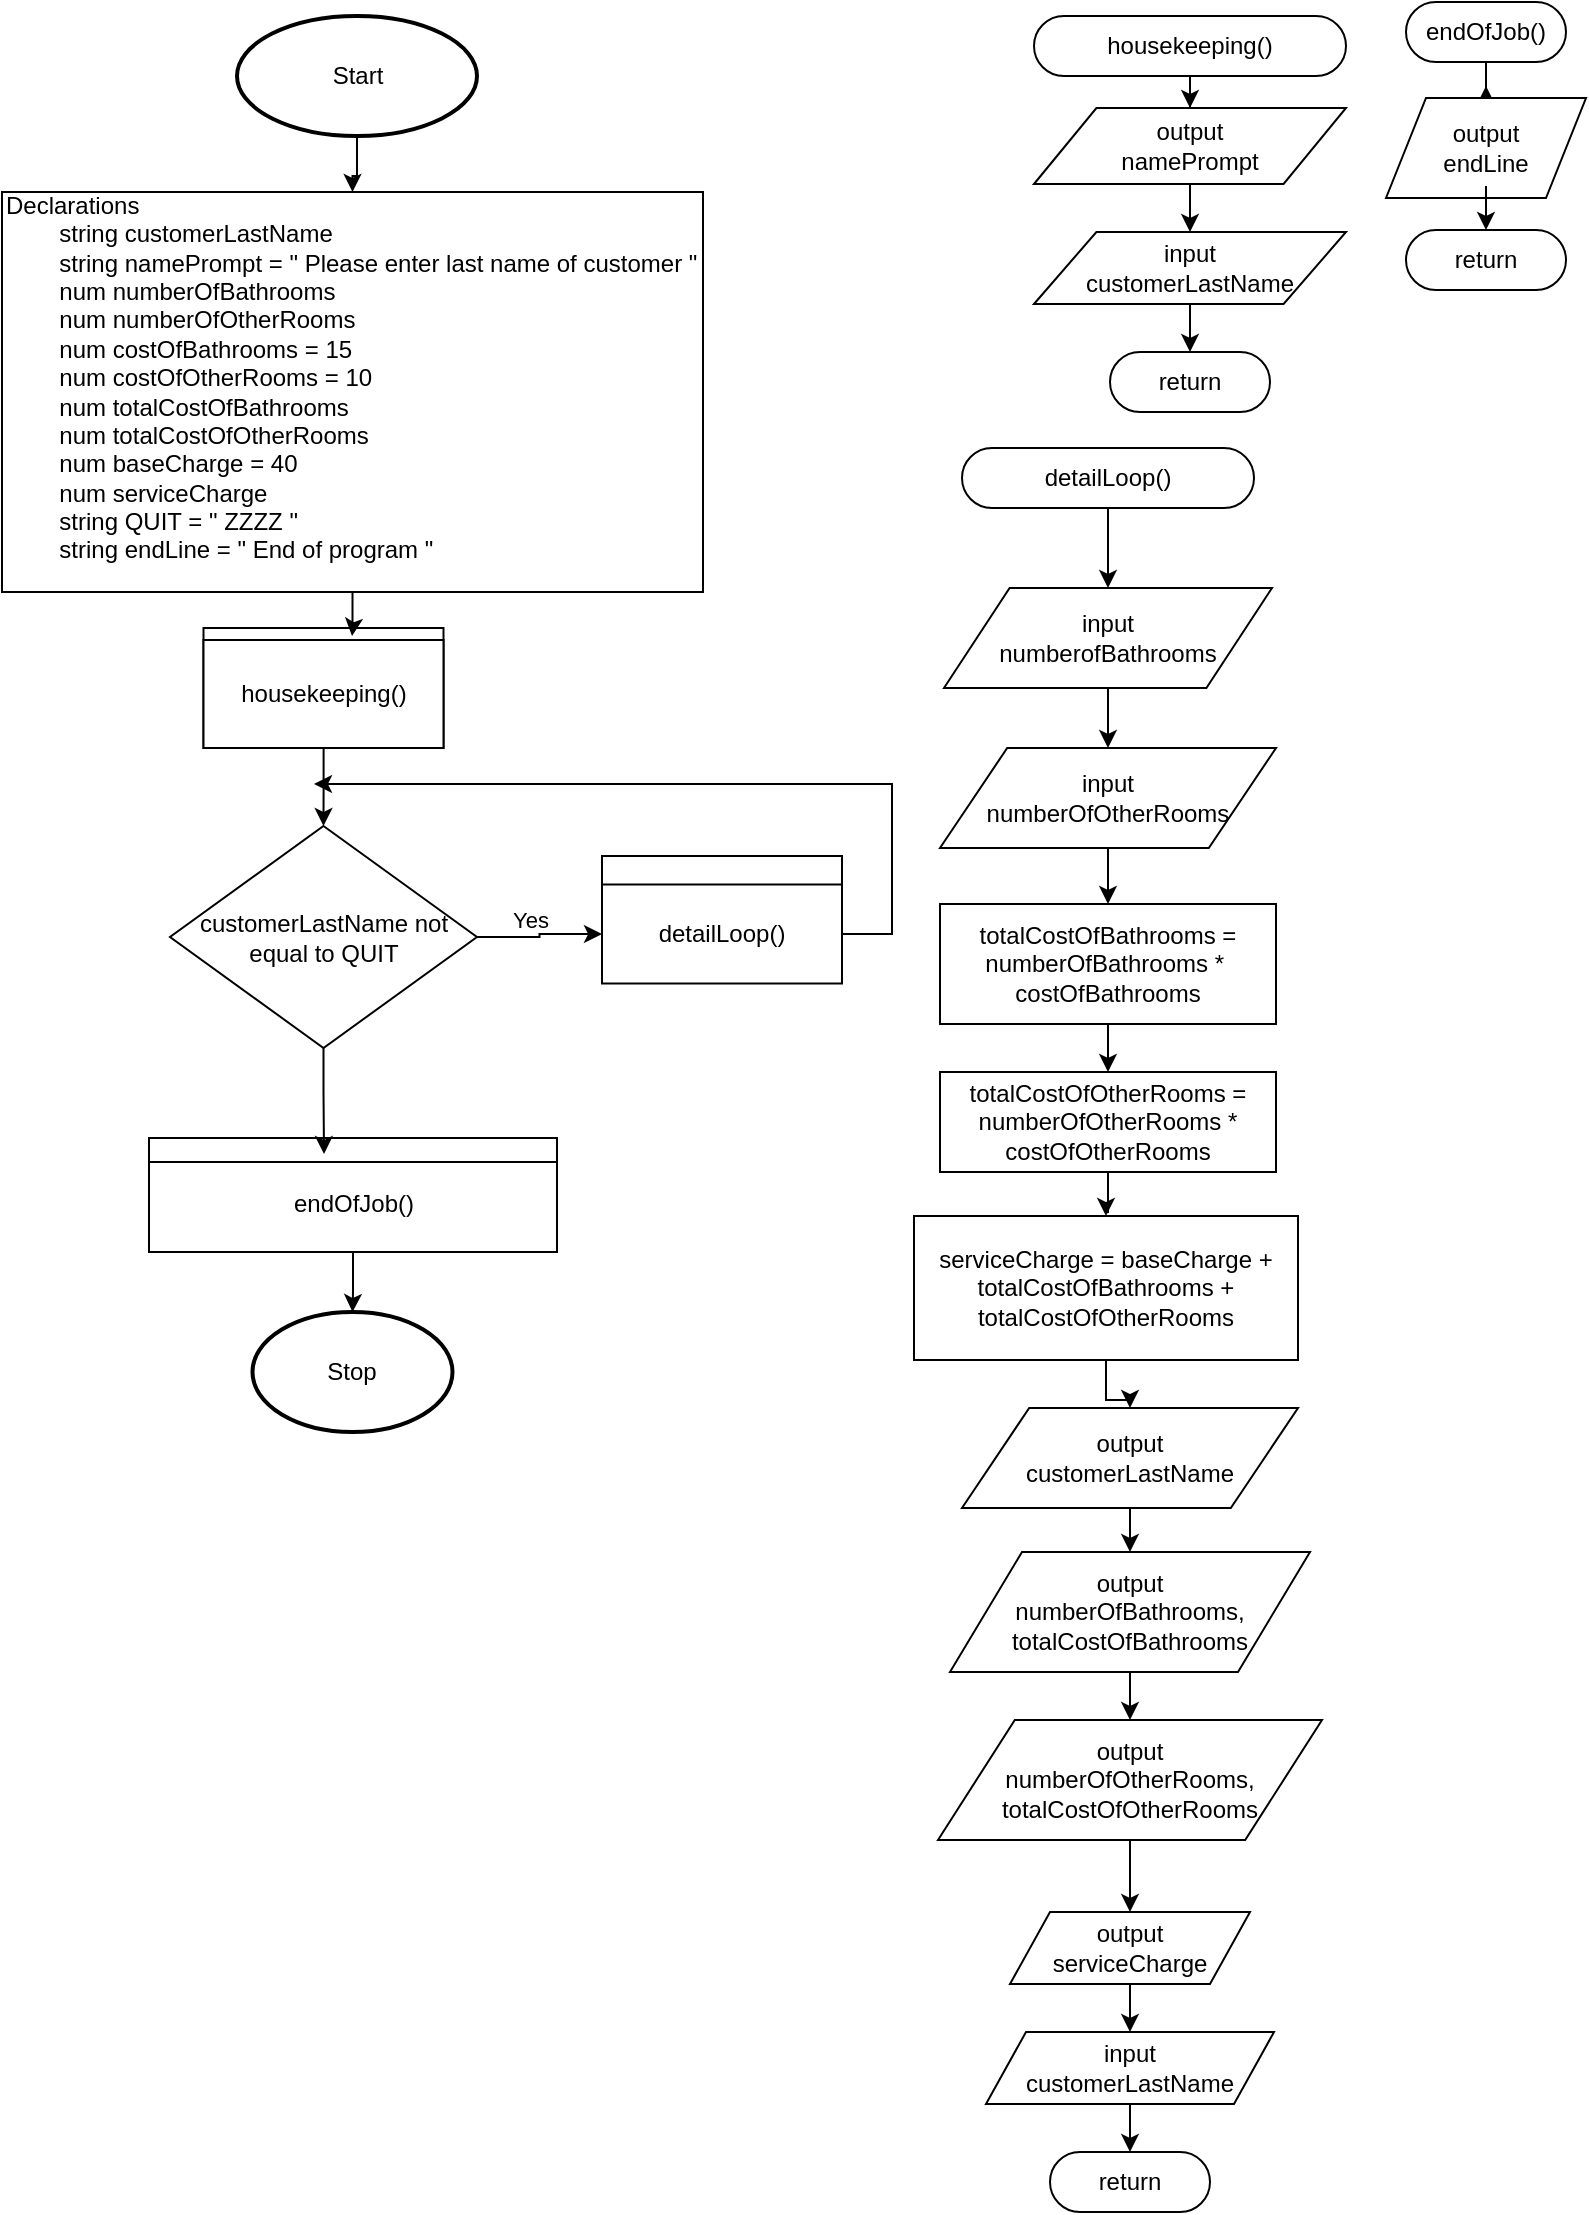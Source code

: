 <mxfile version="26.1.1">
  <diagram id="C5RBs43oDa-KdzZeNtuy" name="Page-1">
    <mxGraphModel dx="2074" dy="1204" grid="1" gridSize="12" guides="1" tooltips="1" connect="1" arrows="1" fold="1" page="1" pageScale="1" pageWidth="827" pageHeight="1169" math="0" shadow="0">
      <root>
        <mxCell id="WIyWlLk6GJQsqaUBKTNV-0" />
        <mxCell id="WIyWlLk6GJQsqaUBKTNV-1" parent="WIyWlLk6GJQsqaUBKTNV-0" />
        <mxCell id="09TjNsZcq6WUHKC7I4qy-29" style="edgeStyle=orthogonalEdgeStyle;rounded=0;orthogonalLoop=1;jettySize=auto;html=1;labelBackgroundColor=none;fontColor=default;" parent="WIyWlLk6GJQsqaUBKTNV-1" source="09TjNsZcq6WUHKC7I4qy-8" target="09TjNsZcq6WUHKC7I4qy-9" edge="1">
          <mxGeometry relative="1" as="geometry" />
        </mxCell>
        <mxCell id="09TjNsZcq6WUHKC7I4qy-8" value="Start" style="strokeWidth=2;html=1;shape=mxgraph.flowchart.start_1;whiteSpace=wrap;labelBackgroundColor=none;" parent="WIyWlLk6GJQsqaUBKTNV-1" vertex="1">
          <mxGeometry x="117.5" y="24" width="120" height="60" as="geometry" />
        </mxCell>
        <mxCell id="09TjNsZcq6WUHKC7I4qy-9" value="Declarations&lt;div&gt;&lt;span style=&quot;white-space: pre;&quot;&gt;&#x9;&lt;/span&gt;string customerLastName&lt;br&gt;&lt;/div&gt;&lt;div&gt;&lt;span style=&quot;white-space: pre;&quot;&gt;&#x9;&lt;/span&gt;string namePrompt = &quot; Please enter last name of customer &quot;&lt;br&gt;&lt;/div&gt;&lt;div&gt;&lt;span style=&quot;white-space: pre;&quot;&gt;&#x9;&lt;/span&gt;num numberOfBathrooms&lt;/div&gt;&lt;div&gt;&lt;span style=&quot;white-space: pre;&quot;&gt;&#x9;&lt;/span&gt;num numberOfOtherRooms&lt;/div&gt;&lt;div&gt;&lt;span style=&quot;white-space: pre;&quot;&gt;&#x9;&lt;/span&gt;num costOfBathrooms = 15&lt;br&gt;&lt;/div&gt;&lt;div&gt;&lt;span style=&quot;white-space: pre;&quot;&gt;&#x9;&lt;/span&gt;num costOfOtherRooms = 10&lt;br&gt;&lt;/div&gt;&lt;div&gt;&lt;span style=&quot;white-space: pre;&quot;&gt;&#x9;&lt;/span&gt;num totalCostOfBathrooms&lt;br&gt;&lt;/div&gt;&lt;div&gt;&lt;span style=&quot;white-space: pre;&quot;&gt;&#x9;&lt;/span&gt;num totalCostOfOtherRooms&lt;br&gt;&lt;/div&gt;&lt;div&gt;&lt;span style=&quot;white-space: pre;&quot;&gt;&#x9;&lt;/span&gt;num baseCharge = 40&lt;/div&gt;&lt;div&gt;&lt;span style=&quot;white-space: pre;&quot;&gt;&#x9;&lt;/span&gt;num serviceCharge&amp;nbsp;&lt;/div&gt;&lt;div&gt;&lt;span style=&quot;white-space: pre;&quot;&gt;&#x9;&lt;/span&gt;string QUIT = &quot; ZZZZ &quot;&amp;nbsp;&lt;br&gt;&lt;/div&gt;&lt;div&gt;&lt;span style=&quot;white-space: pre;&quot;&gt;&#x9;&lt;/span&gt;string endLine = &quot; End of program &quot;&amp;nbsp;&lt;br&gt;&lt;/div&gt;&lt;div&gt;&lt;br&gt;&lt;/div&gt;" style="rounded=0;whiteSpace=wrap;html=1;align=left;labelBackgroundColor=none;" parent="WIyWlLk6GJQsqaUBKTNV-1" vertex="1">
          <mxGeometry y="112" width="350.5" height="200" as="geometry" />
        </mxCell>
        <mxCell id="09TjNsZcq6WUHKC7I4qy-55" style="edgeStyle=orthogonalEdgeStyle;rounded=0;orthogonalLoop=1;jettySize=auto;html=1;labelBackgroundColor=none;fontColor=default;" parent="WIyWlLk6GJQsqaUBKTNV-1" source="09TjNsZcq6WUHKC7I4qy-31" target="09TjNsZcq6WUHKC7I4qy-47" edge="1">
          <mxGeometry relative="1" as="geometry" />
        </mxCell>
        <mxCell id="09TjNsZcq6WUHKC7I4qy-56" value="Yes" style="edgeLabel;html=1;align=center;verticalAlign=middle;resizable=0;points=[];labelBackgroundColor=none;" parent="09TjNsZcq6WUHKC7I4qy-55" vertex="1" connectable="0">
          <mxGeometry x="-0.217" y="-3" relative="1" as="geometry">
            <mxPoint x="1" y="-12" as="offset" />
          </mxGeometry>
        </mxCell>
        <mxCell id="09TjNsZcq6WUHKC7I4qy-31" value="customerLastName not equal to QUIT" style="shape=rhombus;html=1;dashed=0;whiteSpace=wrap;perimeter=rhombusPerimeter;labelBackgroundColor=none;" parent="WIyWlLk6GJQsqaUBKTNV-1" vertex="1">
          <mxGeometry x="84" y="429" width="153.5" height="111" as="geometry" />
        </mxCell>
        <mxCell id="09TjNsZcq6WUHKC7I4qy-34" style="edgeStyle=orthogonalEdgeStyle;rounded=0;orthogonalLoop=1;jettySize=auto;html=1;entryX=0.5;entryY=0;entryDx=0;entryDy=0;labelBackgroundColor=none;fontColor=default;" parent="WIyWlLk6GJQsqaUBKTNV-1" source="09TjNsZcq6WUHKC7I4qy-32" target="09TjNsZcq6WUHKC7I4qy-33" edge="1">
          <mxGeometry relative="1" as="geometry" />
        </mxCell>
        <mxCell id="09TjNsZcq6WUHKC7I4qy-32" value="housekeeping()" style="html=1;dashed=0;whiteSpace=wrap;shape=mxgraph.dfd.start;labelBackgroundColor=none;" parent="WIyWlLk6GJQsqaUBKTNV-1" vertex="1">
          <mxGeometry x="516" y="24" width="156" height="30" as="geometry" />
        </mxCell>
        <mxCell id="09TjNsZcq6WUHKC7I4qy-38" style="edgeStyle=orthogonalEdgeStyle;rounded=0;orthogonalLoop=1;jettySize=auto;html=1;labelBackgroundColor=none;fontColor=default;" parent="WIyWlLk6GJQsqaUBKTNV-1" source="09TjNsZcq6WUHKC7I4qy-33" target="09TjNsZcq6WUHKC7I4qy-35" edge="1">
          <mxGeometry relative="1" as="geometry" />
        </mxCell>
        <mxCell id="09TjNsZcq6WUHKC7I4qy-33" value="output&lt;div&gt;namePrompt&lt;/div&gt;" style="shape=parallelogram;perimeter=parallelogramPerimeter;whiteSpace=wrap;html=1;dashed=0;labelBackgroundColor=none;" parent="WIyWlLk6GJQsqaUBKTNV-1" vertex="1">
          <mxGeometry x="516" y="70" width="156" height="38" as="geometry" />
        </mxCell>
        <mxCell id="09TjNsZcq6WUHKC7I4qy-99" style="edgeStyle=orthogonalEdgeStyle;rounded=0;orthogonalLoop=1;jettySize=auto;html=1;" parent="WIyWlLk6GJQsqaUBKTNV-1" source="09TjNsZcq6WUHKC7I4qy-35" target="09TjNsZcq6WUHKC7I4qy-36" edge="1">
          <mxGeometry relative="1" as="geometry" />
        </mxCell>
        <mxCell id="09TjNsZcq6WUHKC7I4qy-35" value="input&lt;div&gt;customerLastName&lt;/div&gt;" style="shape=parallelogram;perimeter=parallelogramPerimeter;whiteSpace=wrap;html=1;dashed=0;labelBackgroundColor=none;" parent="WIyWlLk6GJQsqaUBKTNV-1" vertex="1">
          <mxGeometry x="516" y="132" width="156" height="36" as="geometry" />
        </mxCell>
        <mxCell id="09TjNsZcq6WUHKC7I4qy-36" value="return" style="html=1;dashed=0;whiteSpace=wrap;shape=mxgraph.dfd.start;labelBackgroundColor=none;" parent="WIyWlLk6GJQsqaUBKTNV-1" vertex="1">
          <mxGeometry x="554" y="192" width="80" height="30" as="geometry" />
        </mxCell>
        <mxCell id="09TjNsZcq6WUHKC7I4qy-40" value="" style="swimlane;startSize=0;labelBackgroundColor=none;" parent="WIyWlLk6GJQsqaUBKTNV-1" vertex="1">
          <mxGeometry x="77.5" y="585" width="200" height="48" as="geometry" />
        </mxCell>
        <mxCell id="09TjNsZcq6WUHKC7I4qy-41" value="endOfJob()" style="rounded=0;whiteSpace=wrap;html=1;labelBackgroundColor=none;" parent="09TjNsZcq6WUHKC7I4qy-40" vertex="1">
          <mxGeometry x="-4" y="9" width="204" height="48" as="geometry" />
        </mxCell>
        <mxCell id="09TjNsZcq6WUHKC7I4qy-42" value="" style="rounded=0;whiteSpace=wrap;html=1;labelBackgroundColor=none;" parent="09TjNsZcq6WUHKC7I4qy-40" vertex="1">
          <mxGeometry x="-4" width="204" height="12" as="geometry" />
        </mxCell>
        <mxCell id="09TjNsZcq6WUHKC7I4qy-46" value="" style="rounded=0;whiteSpace=wrap;html=1;labelBackgroundColor=none;" parent="WIyWlLk6GJQsqaUBKTNV-1" vertex="1">
          <mxGeometry x="300" y="444" width="120" height="60" as="geometry" />
        </mxCell>
        <mxCell id="09TjNsZcq6WUHKC7I4qy-101" style="edgeStyle=orthogonalEdgeStyle;rounded=0;orthogonalLoop=1;jettySize=auto;html=1;" parent="WIyWlLk6GJQsqaUBKTNV-1" source="09TjNsZcq6WUHKC7I4qy-47" edge="1">
          <mxGeometry relative="1" as="geometry">
            <mxPoint x="156" y="408" as="targetPoint" />
            <Array as="points">
              <mxPoint x="445" y="483" />
            </Array>
          </mxGeometry>
        </mxCell>
        <mxCell id="09TjNsZcq6WUHKC7I4qy-47" value="detailLoop()" style="rounded=0;whiteSpace=wrap;html=1;labelBackgroundColor=none;" parent="WIyWlLk6GJQsqaUBKTNV-1" vertex="1">
          <mxGeometry x="300" y="458.25" width="120" height="49.5" as="geometry" />
        </mxCell>
        <mxCell id="09TjNsZcq6WUHKC7I4qy-61" value="Stop" style="strokeWidth=2;html=1;shape=mxgraph.flowchart.start_1;whiteSpace=wrap;labelBackgroundColor=none;" parent="WIyWlLk6GJQsqaUBKTNV-1" vertex="1">
          <mxGeometry x="125.25" y="672" width="100" height="60" as="geometry" />
        </mxCell>
        <mxCell id="09TjNsZcq6WUHKC7I4qy-62" style="edgeStyle=orthogonalEdgeStyle;rounded=0;orthogonalLoop=1;jettySize=auto;html=1;entryX=0.5;entryY=0;entryDx=0;entryDy=0;entryPerimeter=0;labelBackgroundColor=none;fontColor=default;" parent="WIyWlLk6GJQsqaUBKTNV-1" source="09TjNsZcq6WUHKC7I4qy-41" target="09TjNsZcq6WUHKC7I4qy-61" edge="1">
          <mxGeometry relative="1" as="geometry" />
        </mxCell>
        <mxCell id="09TjNsZcq6WUHKC7I4qy-100" style="edgeStyle=orthogonalEdgeStyle;rounded=0;orthogonalLoop=1;jettySize=auto;html=1;" parent="WIyWlLk6GJQsqaUBKTNV-1" source="09TjNsZcq6WUHKC7I4qy-65" edge="1">
          <mxGeometry relative="1" as="geometry">
            <mxPoint x="742" y="59" as="targetPoint" />
          </mxGeometry>
        </mxCell>
        <mxCell id="09TjNsZcq6WUHKC7I4qy-65" value="endOfJob()" style="html=1;dashed=0;whiteSpace=wrap;shape=mxgraph.dfd.start" parent="WIyWlLk6GJQsqaUBKTNV-1" vertex="1">
          <mxGeometry x="702" y="17" width="80" height="30" as="geometry" />
        </mxCell>
        <mxCell id="09TjNsZcq6WUHKC7I4qy-66" value="return" style="html=1;dashed=0;whiteSpace=wrap;shape=mxgraph.dfd.start" parent="WIyWlLk6GJQsqaUBKTNV-1" vertex="1">
          <mxGeometry x="702" y="131" width="80" height="30" as="geometry" />
        </mxCell>
        <mxCell id="09TjNsZcq6WUHKC7I4qy-67" value="output&lt;div&gt;endLine&lt;/div&gt;" style="shape=parallelogram;perimeter=parallelogramPerimeter;whiteSpace=wrap;html=1;dashed=0;" parent="WIyWlLk6GJQsqaUBKTNV-1" vertex="1">
          <mxGeometry x="692" y="65" width="100" height="50" as="geometry" />
        </mxCell>
        <mxCell id="09TjNsZcq6WUHKC7I4qy-69" style="edgeStyle=orthogonalEdgeStyle;rounded=0;orthogonalLoop=1;jettySize=auto;html=1;entryX=0.5;entryY=0.5;entryDx=0;entryDy=-15;entryPerimeter=0;" parent="WIyWlLk6GJQsqaUBKTNV-1" target="09TjNsZcq6WUHKC7I4qy-66" edge="1">
          <mxGeometry relative="1" as="geometry">
            <mxPoint x="742" y="109" as="sourcePoint" />
          </mxGeometry>
        </mxCell>
        <mxCell id="09TjNsZcq6WUHKC7I4qy-76" style="edgeStyle=orthogonalEdgeStyle;rounded=0;orthogonalLoop=1;jettySize=auto;html=1;entryX=0.5;entryY=0;entryDx=0;entryDy=0;" parent="WIyWlLk6GJQsqaUBKTNV-1" source="09TjNsZcq6WUHKC7I4qy-70" target="09TjNsZcq6WUHKC7I4qy-71" edge="1">
          <mxGeometry relative="1" as="geometry" />
        </mxCell>
        <mxCell id="09TjNsZcq6WUHKC7I4qy-70" value="detailLoop()" style="html=1;dashed=0;whiteSpace=wrap;shape=mxgraph.dfd.start" parent="WIyWlLk6GJQsqaUBKTNV-1" vertex="1">
          <mxGeometry x="480" y="240" width="146" height="30" as="geometry" />
        </mxCell>
        <mxCell id="09TjNsZcq6WUHKC7I4qy-82" style="edgeStyle=orthogonalEdgeStyle;rounded=0;orthogonalLoop=1;jettySize=auto;html=1;" parent="WIyWlLk6GJQsqaUBKTNV-1" source="09TjNsZcq6WUHKC7I4qy-71" target="09TjNsZcq6WUHKC7I4qy-73" edge="1">
          <mxGeometry relative="1" as="geometry" />
        </mxCell>
        <mxCell id="09TjNsZcq6WUHKC7I4qy-71" value="input&lt;div&gt;numberofBathrooms&lt;/div&gt;" style="shape=parallelogram;perimeter=parallelogramPerimeter;whiteSpace=wrap;html=1;dashed=0;" parent="WIyWlLk6GJQsqaUBKTNV-1" vertex="1">
          <mxGeometry x="471" y="310" width="164" height="50" as="geometry" />
        </mxCell>
        <mxCell id="09TjNsZcq6WUHKC7I4qy-83" style="edgeStyle=orthogonalEdgeStyle;rounded=0;orthogonalLoop=1;jettySize=auto;html=1;" parent="WIyWlLk6GJQsqaUBKTNV-1" source="09TjNsZcq6WUHKC7I4qy-73" target="09TjNsZcq6WUHKC7I4qy-79" edge="1">
          <mxGeometry relative="1" as="geometry" />
        </mxCell>
        <mxCell id="09TjNsZcq6WUHKC7I4qy-73" value="input&lt;div&gt;numberOfOtherRooms&lt;/div&gt;" style="shape=parallelogram;perimeter=parallelogramPerimeter;whiteSpace=wrap;html=1;dashed=0;" parent="WIyWlLk6GJQsqaUBKTNV-1" vertex="1">
          <mxGeometry x="469" y="390" width="168" height="50" as="geometry" />
        </mxCell>
        <mxCell id="09TjNsZcq6WUHKC7I4qy-105" style="edgeStyle=orthogonalEdgeStyle;rounded=0;orthogonalLoop=1;jettySize=auto;html=1;" parent="WIyWlLk6GJQsqaUBKTNV-1" source="09TjNsZcq6WUHKC7I4qy-74" target="09TjNsZcq6WUHKC7I4qy-86" edge="1">
          <mxGeometry relative="1" as="geometry" />
        </mxCell>
        <mxCell id="09TjNsZcq6WUHKC7I4qy-74" value="serviceCharge = baseCharge + totalCostOfBathrooms + totalCostOfOtherRooms" style="html=1;dashed=0;whiteSpace=wrap;" parent="WIyWlLk6GJQsqaUBKTNV-1" vertex="1">
          <mxGeometry x="456" y="624" width="192" height="72" as="geometry" />
        </mxCell>
        <mxCell id="09TjNsZcq6WUHKC7I4qy-84" style="edgeStyle=orthogonalEdgeStyle;rounded=0;orthogonalLoop=1;jettySize=auto;html=1;" parent="WIyWlLk6GJQsqaUBKTNV-1" source="09TjNsZcq6WUHKC7I4qy-79" target="09TjNsZcq6WUHKC7I4qy-80" edge="1">
          <mxGeometry relative="1" as="geometry" />
        </mxCell>
        <mxCell id="09TjNsZcq6WUHKC7I4qy-79" value="totalCostOfBathrooms = numberOfBathrooms *&amp;nbsp; costOfBathrooms" style="html=1;dashed=0;whiteSpace=wrap;" parent="WIyWlLk6GJQsqaUBKTNV-1" vertex="1">
          <mxGeometry x="469" y="468" width="168" height="60" as="geometry" />
        </mxCell>
        <mxCell id="09TjNsZcq6WUHKC7I4qy-85" style="edgeStyle=orthogonalEdgeStyle;rounded=0;orthogonalLoop=1;jettySize=auto;html=1;" parent="WIyWlLk6GJQsqaUBKTNV-1" source="09TjNsZcq6WUHKC7I4qy-80" target="09TjNsZcq6WUHKC7I4qy-74" edge="1">
          <mxGeometry relative="1" as="geometry" />
        </mxCell>
        <mxCell id="09TjNsZcq6WUHKC7I4qy-80" value="totalCostOfOtherRooms = numberOfOtherRooms * costOfOtherRooms" style="html=1;dashed=0;whiteSpace=wrap;" parent="WIyWlLk6GJQsqaUBKTNV-1" vertex="1">
          <mxGeometry x="469" y="552" width="168" height="50" as="geometry" />
        </mxCell>
        <mxCell id="09TjNsZcq6WUHKC7I4qy-94" style="edgeStyle=orthogonalEdgeStyle;rounded=0;orthogonalLoop=1;jettySize=auto;html=1;" parent="WIyWlLk6GJQsqaUBKTNV-1" source="09TjNsZcq6WUHKC7I4qy-86" target="09TjNsZcq6WUHKC7I4qy-87" edge="1">
          <mxGeometry relative="1" as="geometry" />
        </mxCell>
        <mxCell id="09TjNsZcq6WUHKC7I4qy-86" value="output&lt;div&gt;customerLastName&lt;/div&gt;" style="shape=parallelogram;perimeter=parallelogramPerimeter;whiteSpace=wrap;html=1;dashed=0;" parent="WIyWlLk6GJQsqaUBKTNV-1" vertex="1">
          <mxGeometry x="480" y="720" width="168" height="50" as="geometry" />
        </mxCell>
        <mxCell id="09TjNsZcq6WUHKC7I4qy-97" style="edgeStyle=orthogonalEdgeStyle;rounded=0;orthogonalLoop=1;jettySize=auto;html=1;" parent="WIyWlLk6GJQsqaUBKTNV-1" source="09TjNsZcq6WUHKC7I4qy-87" target="09TjNsZcq6WUHKC7I4qy-88" edge="1">
          <mxGeometry relative="1" as="geometry" />
        </mxCell>
        <mxCell id="09TjNsZcq6WUHKC7I4qy-87" value="output&lt;div&gt;numberOfBathrooms, totalCostOfBathrooms&lt;/div&gt;" style="shape=parallelogram;perimeter=parallelogramPerimeter;whiteSpace=wrap;html=1;dashed=0;" parent="WIyWlLk6GJQsqaUBKTNV-1" vertex="1">
          <mxGeometry x="474" y="792" width="180" height="60" as="geometry" />
        </mxCell>
        <mxCell id="09TjNsZcq6WUHKC7I4qy-98" style="edgeStyle=orthogonalEdgeStyle;rounded=0;orthogonalLoop=1;jettySize=auto;html=1;" parent="WIyWlLk6GJQsqaUBKTNV-1" source="09TjNsZcq6WUHKC7I4qy-88" target="09TjNsZcq6WUHKC7I4qy-89" edge="1">
          <mxGeometry relative="1" as="geometry" />
        </mxCell>
        <mxCell id="09TjNsZcq6WUHKC7I4qy-88" value="output&lt;div&gt;numberOfOtherRooms, totalCostOfOtherRooms&lt;/div&gt;" style="shape=parallelogram;perimeter=parallelogramPerimeter;whiteSpace=wrap;html=1;dashed=0;" parent="WIyWlLk6GJQsqaUBKTNV-1" vertex="1">
          <mxGeometry x="468" y="876" width="192" height="60" as="geometry" />
        </mxCell>
        <mxCell id="09TjNsZcq6WUHKC7I4qy-103" style="edgeStyle=orthogonalEdgeStyle;rounded=0;orthogonalLoop=1;jettySize=auto;html=1;" parent="WIyWlLk6GJQsqaUBKTNV-1" source="09TjNsZcq6WUHKC7I4qy-89" target="09TjNsZcq6WUHKC7I4qy-102" edge="1">
          <mxGeometry relative="1" as="geometry" />
        </mxCell>
        <mxCell id="09TjNsZcq6WUHKC7I4qy-89" value="output&lt;div&gt;serviceCharge&lt;/div&gt;" style="shape=parallelogram;perimeter=parallelogramPerimeter;whiteSpace=wrap;html=1;fixedSize=1;" parent="WIyWlLk6GJQsqaUBKTNV-1" vertex="1">
          <mxGeometry x="504" y="972" width="120" height="36" as="geometry" />
        </mxCell>
        <mxCell id="09TjNsZcq6WUHKC7I4qy-106" style="edgeStyle=orthogonalEdgeStyle;rounded=0;orthogonalLoop=1;jettySize=auto;html=1;" parent="WIyWlLk6GJQsqaUBKTNV-1" source="09TjNsZcq6WUHKC7I4qy-102" target="09TjNsZcq6WUHKC7I4qy-104" edge="1">
          <mxGeometry relative="1" as="geometry" />
        </mxCell>
        <mxCell id="09TjNsZcq6WUHKC7I4qy-102" value="input&lt;div&gt;customerLastName&lt;/div&gt;" style="shape=parallelogram;perimeter=parallelogramPerimeter;whiteSpace=wrap;html=1;fixedSize=1;" parent="WIyWlLk6GJQsqaUBKTNV-1" vertex="1">
          <mxGeometry x="492" y="1032" width="144" height="36" as="geometry" />
        </mxCell>
        <mxCell id="09TjNsZcq6WUHKC7I4qy-104" value="return" style="html=1;dashed=0;whiteSpace=wrap;shape=mxgraph.dfd.start" parent="WIyWlLk6GJQsqaUBKTNV-1" vertex="1">
          <mxGeometry x="524" y="1092" width="80" height="30" as="geometry" />
        </mxCell>
        <mxCell id="MYD-MpHWtDBwmuMfk58d-0" style="edgeStyle=orthogonalEdgeStyle;rounded=0;orthogonalLoop=1;jettySize=auto;html=1;entryX=0.429;entryY=0.667;entryDx=0;entryDy=0;entryPerimeter=0;" edge="1" parent="WIyWlLk6GJQsqaUBKTNV-1" source="09TjNsZcq6WUHKC7I4qy-31" target="09TjNsZcq6WUHKC7I4qy-42">
          <mxGeometry relative="1" as="geometry" />
        </mxCell>
        <mxCell id="MYD-MpHWtDBwmuMfk58d-1" value="" style="rounded=0;whiteSpace=wrap;html=1;" vertex="1" parent="WIyWlLk6GJQsqaUBKTNV-1">
          <mxGeometry x="100.75" y="330" width="120" height="60" as="geometry" />
        </mxCell>
        <mxCell id="MYD-MpHWtDBwmuMfk58d-3" style="edgeStyle=orthogonalEdgeStyle;rounded=0;orthogonalLoop=1;jettySize=auto;html=1;" edge="1" parent="WIyWlLk6GJQsqaUBKTNV-1" source="MYD-MpHWtDBwmuMfk58d-2" target="09TjNsZcq6WUHKC7I4qy-31">
          <mxGeometry relative="1" as="geometry" />
        </mxCell>
        <mxCell id="MYD-MpHWtDBwmuMfk58d-2" value="housekeeping()" style="rounded=0;whiteSpace=wrap;html=1;" vertex="1" parent="WIyWlLk6GJQsqaUBKTNV-1">
          <mxGeometry x="100.75" y="336" width="120" height="54" as="geometry" />
        </mxCell>
        <mxCell id="MYD-MpHWtDBwmuMfk58d-4" style="edgeStyle=orthogonalEdgeStyle;rounded=0;orthogonalLoop=1;jettySize=auto;html=1;entryX=0.619;entryY=0.067;entryDx=0;entryDy=0;entryPerimeter=0;" edge="1" parent="WIyWlLk6GJQsqaUBKTNV-1" source="09TjNsZcq6WUHKC7I4qy-9" target="MYD-MpHWtDBwmuMfk58d-1">
          <mxGeometry relative="1" as="geometry" />
        </mxCell>
      </root>
    </mxGraphModel>
  </diagram>
</mxfile>
